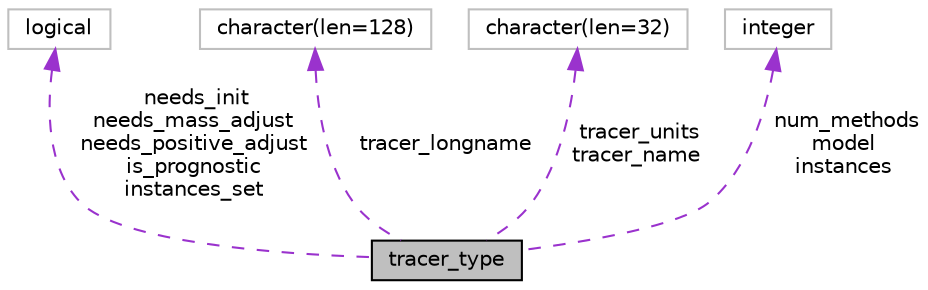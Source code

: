 digraph "tracer_type"
{
 // INTERACTIVE_SVG=YES
 // LATEX_PDF_SIZE
  edge [fontname="Helvetica",fontsize="10",labelfontname="Helvetica",labelfontsize="10"];
  node [fontname="Helvetica",fontsize="10",shape=record];
  Node1 [label="tracer_type",height=0.2,width=0.4,color="black", fillcolor="grey75", style="filled", fontcolor="black",tooltip="Private type to hold metadata for a tracer."];
  Node2 -> Node1 [dir="back",color="darkorchid3",fontsize="10",style="dashed",label=" needs_init\nneeds_mass_adjust\nneeds_positive_adjust\nis_prognostic\ninstances_set" ,fontname="Helvetica"];
  Node2 [label="logical",height=0.2,width=0.4,color="grey75", fillcolor="white", style="filled",tooltip=" "];
  Node3 -> Node1 [dir="back",color="darkorchid3",fontsize="10",style="dashed",label=" tracer_longname" ,fontname="Helvetica"];
  Node3 [label="character(len=128)",height=0.2,width=0.4,color="grey75", fillcolor="white", style="filled",tooltip=" "];
  Node4 -> Node1 [dir="back",color="darkorchid3",fontsize="10",style="dashed",label=" tracer_units\ntracer_name" ,fontname="Helvetica"];
  Node4 [label="character(len=32)",height=0.2,width=0.4,color="grey75", fillcolor="white", style="filled",tooltip=" "];
  Node5 -> Node1 [dir="back",color="darkorchid3",fontsize="10",style="dashed",label=" num_methods\nmodel\ninstances" ,fontname="Helvetica"];
  Node5 [label="integer",height=0.2,width=0.4,color="grey75", fillcolor="white", style="filled",tooltip=" "];
}

